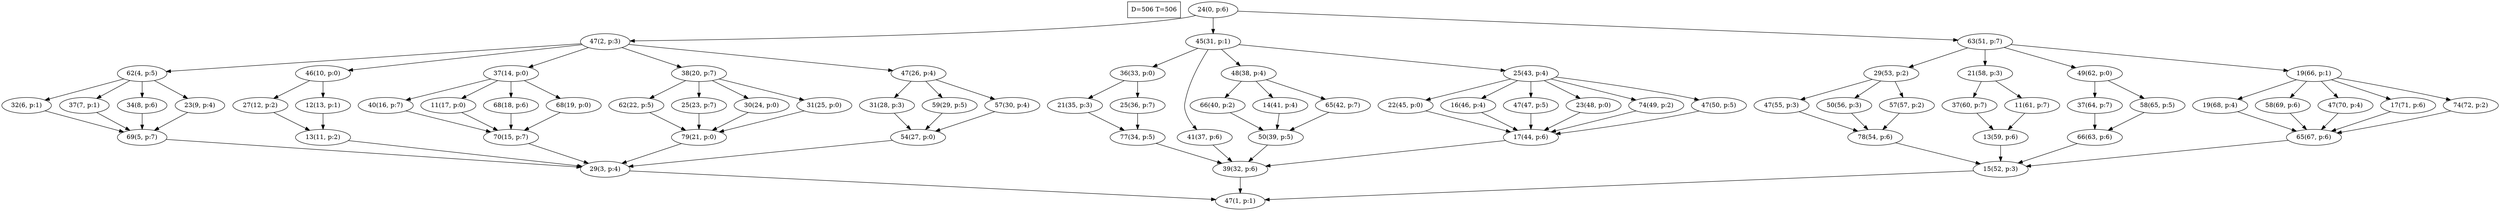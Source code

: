 digraph Task {
i [shape=box, label="D=506 T=506"]; 
0 [label="24(0, p:6)"];
1 [label="47(1, p:1)"];
2 [label="47(2, p:3)"];
3 [label="29(3, p:4)"];
4 [label="62(4, p:5)"];
5 [label="69(5, p:7)"];
6 [label="32(6, p:1)"];
7 [label="37(7, p:1)"];
8 [label="34(8, p:6)"];
9 [label="23(9, p:4)"];
10 [label="46(10, p:0)"];
11 [label="13(11, p:2)"];
12 [label="27(12, p:2)"];
13 [label="12(13, p:1)"];
14 [label="37(14, p:0)"];
15 [label="70(15, p:7)"];
16 [label="40(16, p:7)"];
17 [label="11(17, p:0)"];
18 [label="68(18, p:6)"];
19 [label="68(19, p:0)"];
20 [label="38(20, p:7)"];
21 [label="79(21, p:0)"];
22 [label="62(22, p:5)"];
23 [label="25(23, p:7)"];
24 [label="30(24, p:0)"];
25 [label="31(25, p:0)"];
26 [label="47(26, p:4)"];
27 [label="54(27, p:0)"];
28 [label="31(28, p:3)"];
29 [label="59(29, p:5)"];
30 [label="57(30, p:4)"];
31 [label="45(31, p:1)"];
32 [label="39(32, p:6)"];
33 [label="36(33, p:0)"];
34 [label="77(34, p:5)"];
35 [label="21(35, p:3)"];
36 [label="25(36, p:7)"];
37 [label="41(37, p:6)"];
38 [label="48(38, p:4)"];
39 [label="50(39, p:5)"];
40 [label="66(40, p:2)"];
41 [label="14(41, p:4)"];
42 [label="65(42, p:7)"];
43 [label="25(43, p:4)"];
44 [label="17(44, p:6)"];
45 [label="22(45, p:0)"];
46 [label="16(46, p:4)"];
47 [label="47(47, p:5)"];
48 [label="23(48, p:0)"];
49 [label="74(49, p:2)"];
50 [label="47(50, p:5)"];
51 [label="63(51, p:7)"];
52 [label="15(52, p:3)"];
53 [label="29(53, p:2)"];
54 [label="78(54, p:6)"];
55 [label="47(55, p:3)"];
56 [label="50(56, p:3)"];
57 [label="57(57, p:2)"];
58 [label="21(58, p:3)"];
59 [label="13(59, p:6)"];
60 [label="37(60, p:7)"];
61 [label="11(61, p:7)"];
62 [label="49(62, p:0)"];
63 [label="66(63, p:6)"];
64 [label="37(64, p:7)"];
65 [label="58(65, p:5)"];
66 [label="19(66, p:1)"];
67 [label="65(67, p:6)"];
68 [label="19(68, p:4)"];
69 [label="58(69, p:6)"];
70 [label="47(70, p:4)"];
71 [label="17(71, p:6)"];
72 [label="74(72, p:2)"];
0 -> 2;
0 -> 31;
0 -> 51;
2 -> 4;
2 -> 10;
2 -> 14;
2 -> 20;
2 -> 26;
3 -> 1;
4 -> 6;
4 -> 7;
4 -> 8;
4 -> 9;
5 -> 3;
6 -> 5;
7 -> 5;
8 -> 5;
9 -> 5;
10 -> 12;
10 -> 13;
11 -> 3;
12 -> 11;
13 -> 11;
14 -> 16;
14 -> 17;
14 -> 18;
14 -> 19;
15 -> 3;
16 -> 15;
17 -> 15;
18 -> 15;
19 -> 15;
20 -> 22;
20 -> 23;
20 -> 24;
20 -> 25;
21 -> 3;
22 -> 21;
23 -> 21;
24 -> 21;
25 -> 21;
26 -> 28;
26 -> 29;
26 -> 30;
27 -> 3;
28 -> 27;
29 -> 27;
30 -> 27;
31 -> 33;
31 -> 37;
31 -> 38;
31 -> 43;
32 -> 1;
33 -> 35;
33 -> 36;
34 -> 32;
35 -> 34;
36 -> 34;
37 -> 32;
38 -> 40;
38 -> 41;
38 -> 42;
39 -> 32;
40 -> 39;
41 -> 39;
42 -> 39;
43 -> 45;
43 -> 46;
43 -> 47;
43 -> 48;
43 -> 49;
43 -> 50;
44 -> 32;
45 -> 44;
46 -> 44;
47 -> 44;
48 -> 44;
49 -> 44;
50 -> 44;
51 -> 53;
51 -> 58;
51 -> 62;
51 -> 66;
52 -> 1;
53 -> 55;
53 -> 56;
53 -> 57;
54 -> 52;
55 -> 54;
56 -> 54;
57 -> 54;
58 -> 60;
58 -> 61;
59 -> 52;
60 -> 59;
61 -> 59;
62 -> 64;
62 -> 65;
63 -> 52;
64 -> 63;
65 -> 63;
66 -> 68;
66 -> 69;
66 -> 70;
66 -> 71;
66 -> 72;
67 -> 52;
68 -> 67;
69 -> 67;
70 -> 67;
71 -> 67;
72 -> 67;
}